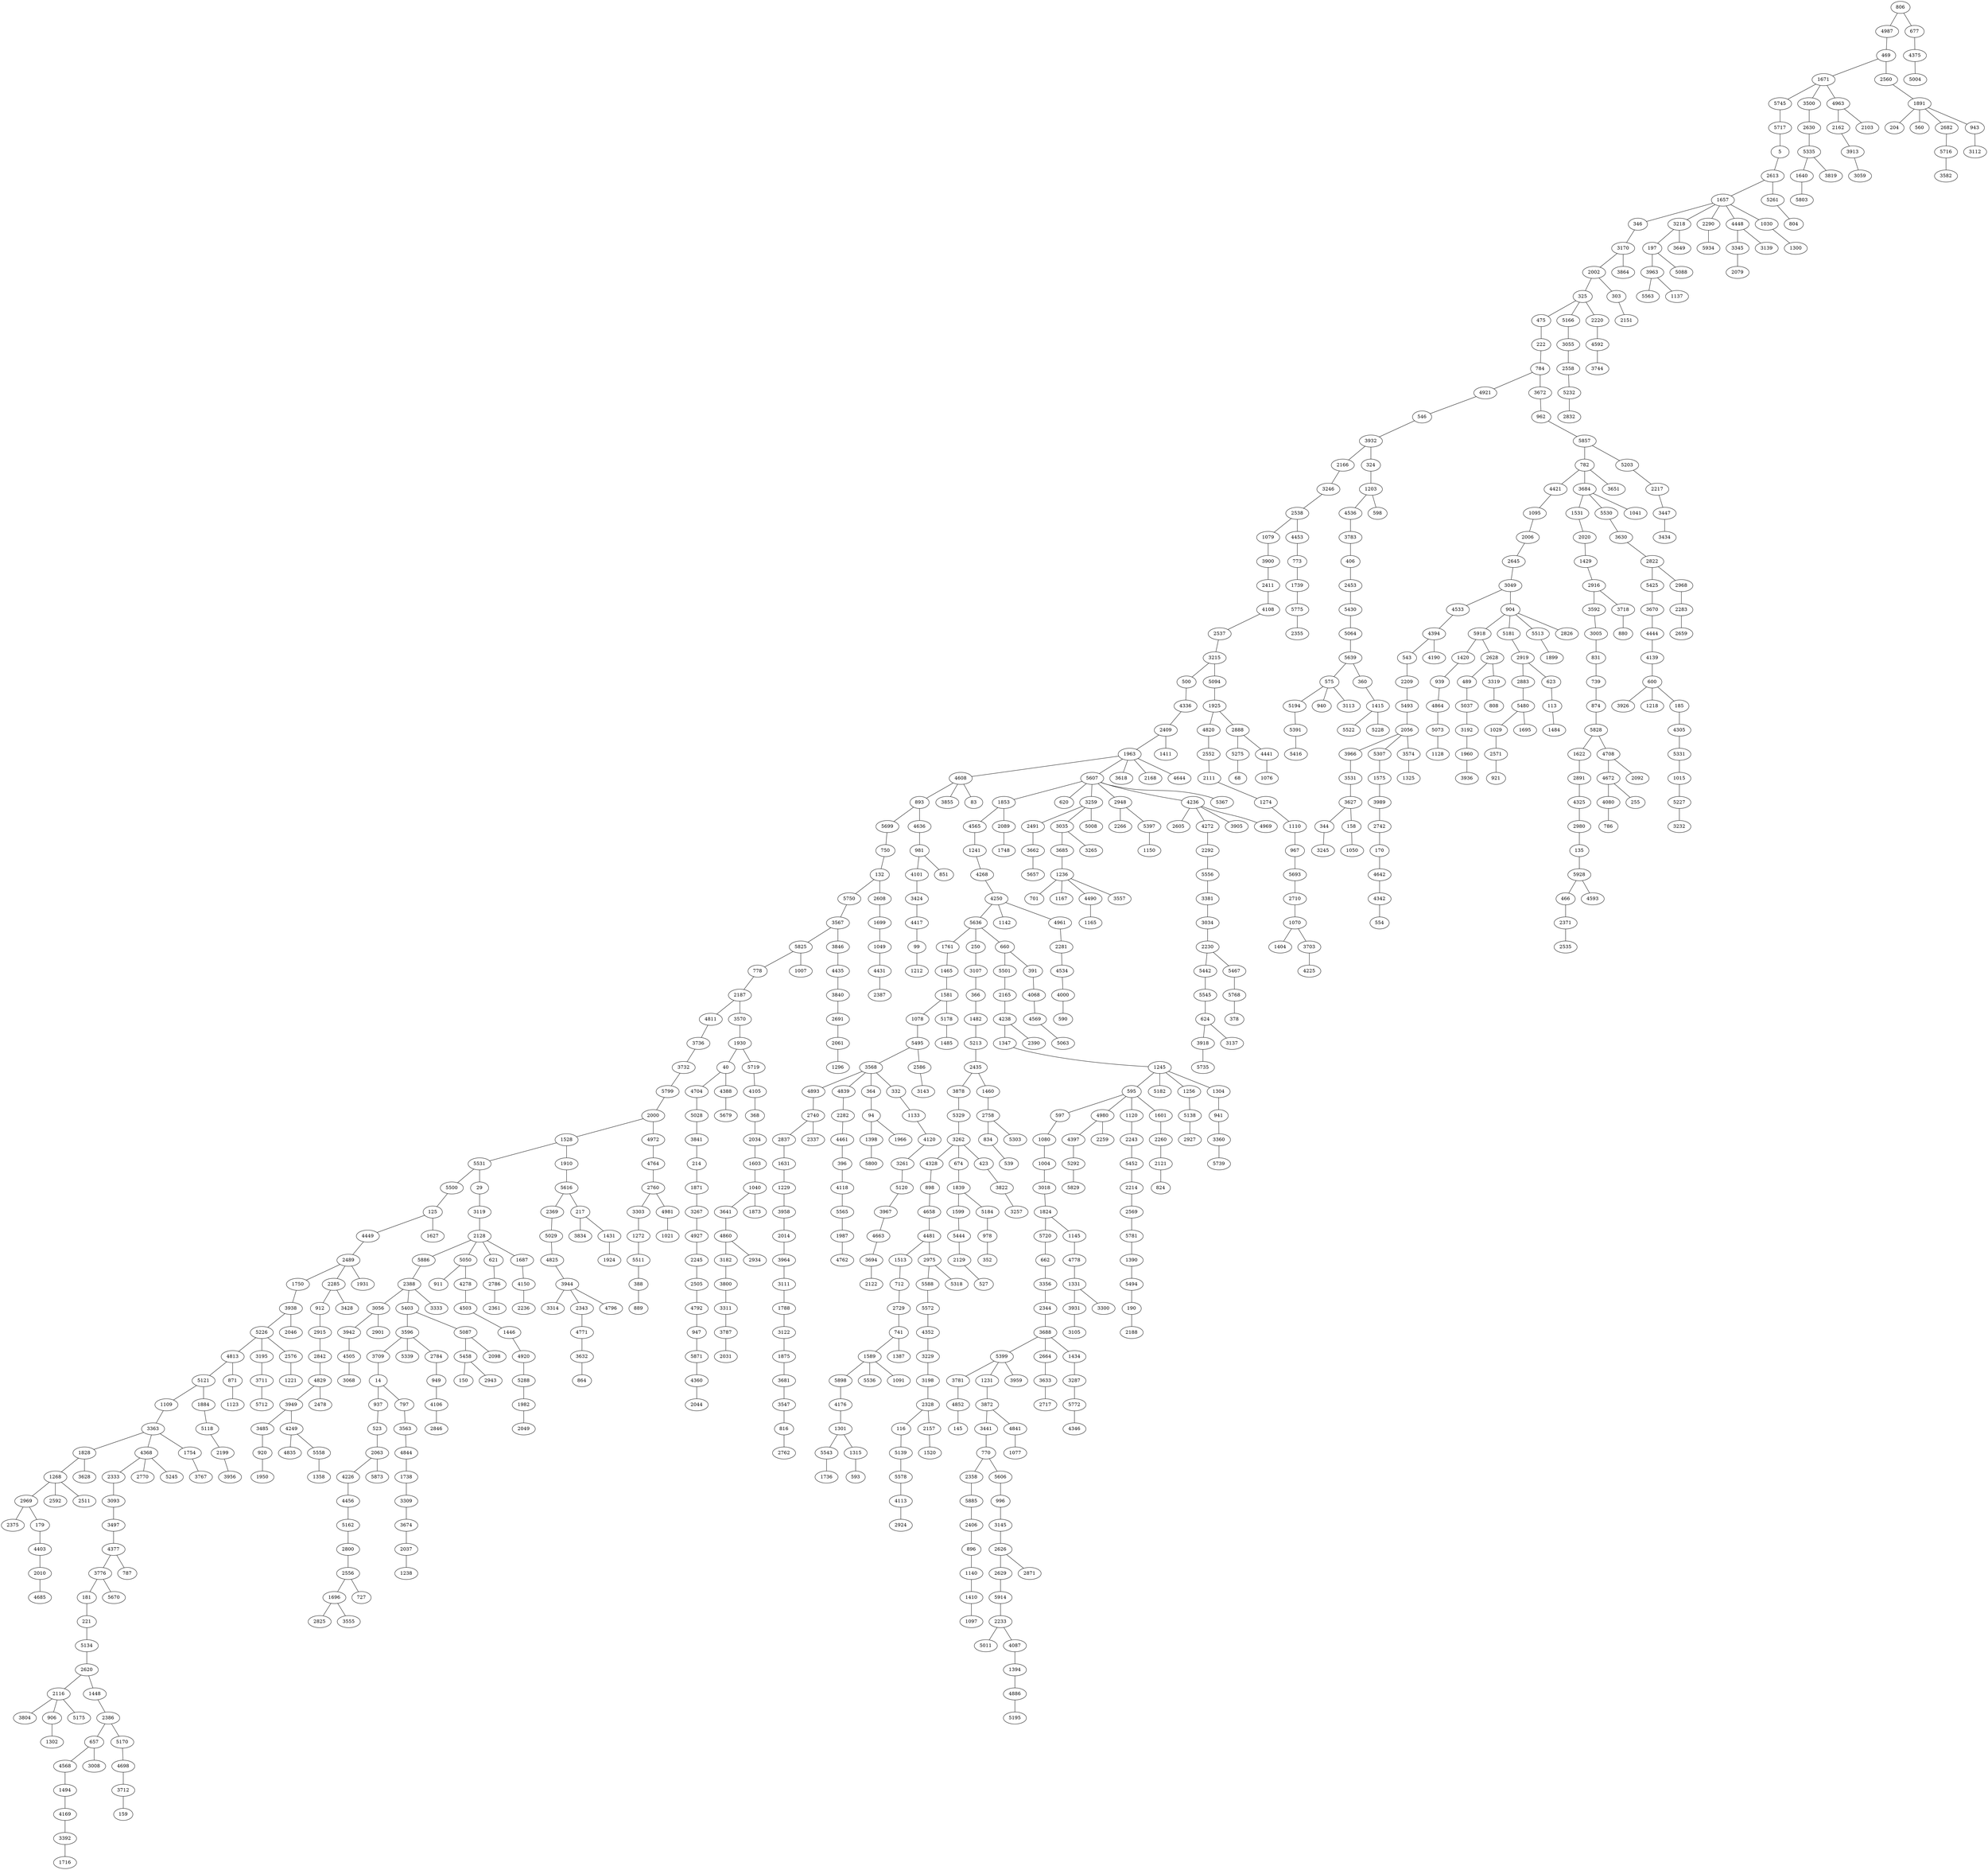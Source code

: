 strict graph "" {
	806 -- 4987;
	806 -- 677;
	4987 -- 469;
	469 -- 1671;
	469 -- 2560;
	1671 -- 5745;
	1671 -- 3500;
	1671 -- 4963;
	5745 -- 5717;
	5717 -- 5;
	5 -- 2613;
	2613 -- 1657;
	2613 -- 5261;
	1657 -- 346;
	1657 -- 3218;
	1657 -- 2290;
	1657 -- 4448;
	1657 -- 1030;
	346 -- 3170;
	3170 -- 2002;
	3170 -- 3864;
	2002 -- 325;
	2002 -- 303;
	325 -- 475;
	325 -- 5166;
	325 -- 2220;
	475 -- 222;
	222 -- 784;
	784 -- 4921;
	784 -- 3672;
	4921 -- 546;
	546 -- 3932;
	3932 -- 2166;
	3932 -- 324;
	2166 -- 3246;
	3246 -- 2538;
	2538 -- 1079;
	2538 -- 4453;
	1079 -- 3900;
	3900 -- 2411;
	2411 -- 4108;
	4108 -- 2537;
	2537 -- 3215;
	3215 -- 500;
	3215 -- 5094;
	500 -- 4336;
	4336 -- 2409;
	2409 -- 1963;
	2409 -- 1411;
	1963 -- 4608;
	1963 -- 5607;
	1963 -- 3618;
	1963 -- 2168;
	1963 -- 4644;
	4608 -- 893;
	4608 -- 3855;
	4608 -- 83;
	893 -- 5699;
	893 -- 4636;
	5699 -- 750;
	750 -- 132;
	132 -- 5750;
	132 -- 2608;
	5750 -- 3567;
	3567 -- 5825;
	3567 -- 3846;
	5825 -- 778;
	5825 -- 1007;
	778 -- 2187;
	2187 -- 4811;
	2187 -- 3570;
	4811 -- 3736;
	3736 -- 3732;
	3732 -- 5799;
	5799 -- 2000;
	2000 -- 1528;
	2000 -- 4972;
	1528 -- 5531;
	1528 -- 1910;
	5531 -- 5500;
	5531 -- 29;
	5500 -- 125;
	125 -- 4449;
	125 -- 1627;
	4449 -- 2489;
	2489 -- 1750;
	2489 -- 2285;
	2489 -- 1931;
	1750 -- 3938;
	3938 -- 5226;
	3938 -- 2046;
	5226 -- 4813;
	5226 -- 3195;
	5226 -- 2576;
	4813 -- 5121;
	4813 -- 871;
	5121 -- 1109;
	5121 -- 1884;
	1109 -- 3363;
	3363 -- 1828;
	3363 -- 4368;
	3363 -- 1754;
	1828 -- 1268;
	1828 -- 3628;
	1268 -- 2969;
	1268 -- 2592;
	1268 -- 2511;
	2969 -- 2375;
	2969 -- 179;
	5607 -- 1853;
	5607 -- 620;
	5607 -- 3259;
	5607 -- 2948;
	5607 -- 4236;
	5607 -- 5367;
	1853 -- 4565;
	1853 -- 2089;
	4565 -- 1241;
	1241 -- 4268;
	4268 -- 4250;
	4250 -- 5636;
	4250 -- 1142;
	4250 -- 4961;
	5636 -- 1761;
	5636 -- 250;
	5636 -- 660;
	1761 -- 1465;
	1465 -- 1581;
	1581 -- 1078;
	1581 -- 5178;
	1078 -- 5495;
	5495 -- 3568;
	5495 -- 2586;
	3568 -- 4893;
	3568 -- 4839;
	3568 -- 364;
	3568 -- 332;
	4893 -- 2740;
	2740 -- 2837;
	2740 -- 2337;
	3570 -- 1930;
	1930 -- 40;
	1930 -- 5719;
	40 -- 4704;
	40 -- 4388;
	4368 -- 2333;
	4368 -- 2770;
	4368 -- 5245;
	2333 -- 3093;
	250 -- 3107;
	3107 -- 366;
	660 -- 5501;
	660 -- 391;
	5501 -- 2165;
	2165 -- 4238;
	4238 -- 1347;
	4238 -- 2390;
	1347 -- 1245;
	1245 -- 595;
	1245 -- 5182;
	1245 -- 1256;
	1245 -- 1304;
	595 -- 597;
	595 -- 4980;
	595 -- 1120;
	595 -- 1601;
	597 -- 1080;
	1080 -- 1004;
	1004 -- 3018;
	3018 -- 1824;
	1824 -- 5720;
	1824 -- 1145;
	5720 -- 662;
	662 -- 3356;
	3356 -- 2344;
	2344 -- 3688;
	3688 -- 5399;
	3688 -- 2664;
	3688 -- 1434;
	5399 -- 3781;
	5399 -- 1231;
	5399 -- 3959;
	3781 -- 4852;
	4852 -- 145;
	3093 -- 3497;
	3497 -- 4377;
	5261 -- 804;
	366 -- 1482;
	1482 -- 5213;
	5213 -- 2435;
	2435 -- 3878;
	2435 -- 1460;
	3878 -- 5329;
	5329 -- 3262;
	3262 -- 4328;
	3262 -- 674;
	3262 -- 423;
	4328 -- 898;
	898 -- 4658;
	4658 -- 4481;
	4481 -- 1513;
	4481 -- 2975;
	1513 -- 712;
	712 -- 2729;
	2729 -- 741;
	741 -- 1589;
	741 -- 1387;
	1589 -- 5898;
	1589 -- 5536;
	1589 -- 1091;
	5898 -- 4176;
	4176 -- 1301;
	1301 -- 5543;
	1301 -- 1315;
	5543 -- 1736;
	29 -- 3119;
	3119 -- 2128;
	2128 -- 5886;
	2128 -- 5050;
	2128 -- 621;
	2128 -- 1687;
	5886 -- 2388;
	2388 -- 3056;
	2388 -- 5403;
	2388 -- 3333;
	3056 -- 3942;
	3056 -- 2901;
	3942 -- 4505;
	2664 -- 3633;
	3633 -- 2717;
	391 -- 4068;
	2975 -- 5588;
	2975 -- 5318;
	5588 -- 5572;
	324 -- 1203;
	1203 -- 4536;
	1203 -- 598;
	4536 -- 3783;
	3783 -- 406;
	406 -- 2453;
	2453 -- 5430;
	5430 -- 5064;
	5064 -- 5639;
	5639 -- 575;
	5639 -- 360;
	575 -- 5194;
	575 -- 940;
	575 -- 3113;
	5194 -- 5391;
	5391 -- 5416;
	3672 -- 962;
	962 -- 5857;
	5857 -- 782;
	5857 -- 5203;
	782 -- 4421;
	782 -- 3684;
	782 -- 3651;
	4421 -- 1095;
	1095 -- 2006;
	2006 -- 2645;
	2645 -- 3049;
	3049 -- 4533;
	3049 -- 904;
	4533 -- 4394;
	4394 -- 543;
	4394 -- 4190;
	543 -- 2209;
	2209 -- 5493;
	5493 -- 2056;
	2056 -- 3966;
	2056 -- 5307;
	2056 -- 3574;
	3966 -- 3531;
	3531 -- 3627;
	3627 -- 344;
	3627 -- 158;
	344 -- 3245;
	5572 -- 4352;
	4352 -- 3229;
	3229 -- 3198;
	3198 -- 2328;
	2328 -- 116;
	2328 -- 2157;
	116 -- 5139;
	5307 -- 1575;
	1575 -- 3989;
	3989 -- 2742;
	2742 -- 170;
	170 -- 4642;
	4642 -- 4342;
	4342 -- 554;
	1910 -- 5616;
	5616 -- 2369;
	5616 -- 217;
	2369 -- 5029;
	871 -- 1123;
	5403 -- 3596;
	5403 -- 5087;
	3596 -- 3709;
	3596 -- 5339;
	3596 -- 2784;
	3709 -- 14;
	14 -- 937;
	14 -- 797;
	937 -- 523;
	523 -- 2063;
	2063 -- 4226;
	2063 -- 5873;
	4226 -- 4456;
	4456 -- 5162;
	5162 -- 2800;
	2800 -- 2556;
	3259 -- 2491;
	3259 -- 3035;
	3259 -- 5008;
	2491 -- 3662;
	3662 -- 5657;
	2948 -- 2266;
	2948 -- 5397;
	3035 -- 3685;
	3035 -- 3265;
	5166 -- 3055;
	3055 -- 2558;
	2558 -- 5232;
	5232 -- 2832;
	5087 -- 5458;
	5087 -- 2098;
	5458 -- 150;
	5458 -- 2943;
	1231 -- 3872;
	3872 -- 3441;
	3872 -- 4841;
	3441 -- 770;
	770 -- 2358;
	770 -- 5606;
	2358 -- 5885;
	5885 -- 2406;
	2406 -- 896;
	3684 -- 1531;
	3684 -- 5530;
	3684 -- 1041;
	1531 -- 2020;
	2020 -- 1429;
	1429 -- 2916;
	2916 -- 3592;
	2916 -- 3718;
	3592 -- 3005;
	3005 -- 831;
	831 -- 739;
	739 -- 874;
	874 -- 5828;
	5828 -- 1622;
	5828 -- 4708;
	1622 -- 2891;
	2891 -- 4325;
	4325 -- 2980;
	2980 -- 135;
	135 -- 5928;
	5928 -- 466;
	5928 -- 4593;
	466 -- 2371;
	2371 -- 2535;
	674 -- 1839;
	1839 -- 1599;
	1839 -- 5184;
	1599 -- 5444;
	5444 -- 2129;
	4068 -- 4569;
	4841 -- 1077;
	5606 -- 996;
	996 -- 3145;
	3145 -- 2626;
	2626 -- 2629;
	2626 -- 2871;
	2629 -- 5914;
	5914 -- 2233;
	3218 -- 197;
	3218 -- 3649;
	197 -- 3963;
	197 -- 5088;
	904 -- 5918;
	904 -- 5181;
	904 -- 5513;
	904 -- 2826;
	5918 -- 1420;
	5918 -- 2628;
	4505 -- 3068;
	4839 -- 2282;
	2282 -- 4461;
	4461 -- 396;
	396 -- 4118;
	4118 -- 5565;
	5565 -- 1987;
	1987 -- 4762;
	5181 -- 2919;
	2919 -- 2883;
	2919 -- 623;
	2883 -- 5480;
	5480 -- 1029;
	5480 -- 1695;
	1029 -- 2571;
	2571 -- 921;
	5029 -- 4825;
	4825 -- 3944;
	3944 -- 3314;
	3944 -- 2343;
	3944 -- 4796;
	5397 -- 1150;
	1460 -- 2758;
	2758 -- 834;
	2758 -- 5303;
	834 -- 539;
	4453 -- 773;
	773 -- 1739;
	1739 -- 5775;
	5775 -- 2355;
	5094 -- 1925;
	1925 -- 4820;
	1925 -- 2888;
	4820 -- 2552;
	2552 -- 2111;
	2111 -- 1274;
	1274 -- 1110;
	1110 -- 967;
	967 -- 5693;
	5693 -- 2710;
	2710 -- 1070;
	1070 -- 1404;
	1070 -- 3703;
	896 -- 1140;
	1140 -- 1410;
	1410 -- 1097;
	360 -- 1415;
	1415 -- 5522;
	1415 -- 5228;
	1145 -- 4778;
	4778 -- 1331;
	1331 -- 3931;
	1331 -- 3300;
	3931 -- 3105;
	4236 -- 2605;
	4236 -- 4272;
	4236 -- 3905;
	4236 -- 4969;
	677 -- 4375;
	4375 -- 5004;
	2556 -- 1696;
	2556 -- 727;
	1696 -- 2825;
	1696 -- 3555;
	2285 -- 912;
	2285 -- 3428;
	912 -- 2915;
	2915 -- 2842;
	5530 -- 3630;
	3630 -- 2822;
	3500 -- 2630;
	2630 -- 5335;
	5335 -- 1640;
	5335 -- 3819;
	1640 -- 5803;
	4636 -- 981;
	981 -- 4101;
	981 -- 851;
	4101 -- 3424;
	3424 -- 4417;
	4417 -- 99;
	99 -- 1212;
	4980 -- 4397;
	4980 -- 2259;
	4397 -- 5292;
	5292 -- 5829;
	4377 -- 3776;
	4377 -- 787;
	3776 -- 181;
	3776 -- 5670;
	181 -- 221;
	221 -- 5134;
	5134 -- 2620;
	2620 -- 2116;
	2620 -- 1448;
	2116 -- 3804;
	2116 -- 906;
	2116 -- 5175;
	2129 -- 527;
	4569 -- 5063;
	1448 -- 2386;
	1884 -- 5118;
	5118 -- 2199;
	1434 -- 3287;
	3287 -- 5772;
	5772 -- 4346;
	1420 -- 939;
	939 -- 4864;
	4864 -- 5073;
	5073 -- 1128;
	2343 -- 4771;
	4771 -- 3632;
	3632 -- 864;
	5050 -- 911;
	5050 -- 4278;
	2290 -- 5934;
	2822 -- 5425;
	2822 -- 2968;
	5425 -- 3670;
	3670 -- 4444;
	4444 -- 4139;
	2560 -- 1891;
	3846 -- 4435;
	4435 -- 3840;
	3840 -- 2691;
	4448 -- 3345;
	4448 -- 3139;
	3345 -- 2079;
	1120 -- 2243;
	2243 -- 5452;
	5452 -- 2214;
	2214 -- 2569;
	2569 -- 5781;
	5781 -- 1390;
	5719 -- 4105;
	4105 -- 368;
	368 -- 2034;
	2034 -- 1603;
	1603 -- 1040;
	1040 -- 3641;
	1040 -- 1873;
	3641 -- 4860;
	4860 -- 3182;
	4860 -- 2934;
	3182 -- 3800;
	3800 -- 3311;
	3311 -- 3787;
	3787 -- 2031;
	1030 -- 1300;
	2089 -- 1748;
	2233 -- 5011;
	2233 -- 4087;
	621 -- 2786;
	2786 -- 2361;
	5139 -- 5578;
	5578 -- 4113;
	4113 -- 2924;
	5184 -- 978;
	978 -- 352;
	4708 -- 4672;
	4708 -- 2092;
	4672 -- 4080;
	4672 -- 255;
	4080 -- 786;
	2157 -- 1520;
	2968 -- 2283;
	2283 -- 2659;
	3685 -- 1236;
	1236 -- 701;
	1236 -- 1167;
	1236 -- 4490;
	1236 -- 3557;
	4272 -- 2292;
	2691 -- 2061;
	4972 -- 4764;
	4764 -- 2760;
	2760 -- 3303;
	2760 -- 4981;
	3303 -- 1272;
	1272 -- 5511;
	5511 -- 388;
	388 -- 889;
	179 -- 4403;
	4403 -- 2010;
	2010 -- 4685;
	3195 -- 3711;
	3711 -- 5712;
	4704 -- 5028;
	5028 -- 3841;
	3841 -- 214;
	214 -- 1871;
	1871 -- 3267;
	3267 -- 4927;
	4927 -- 2245;
	2245 -- 2505;
	2505 -- 4792;
	4792 -- 947;
	947 -- 5871;
	5871 -- 4360;
	4360 -- 2044;
	906 -- 1302;
	3963 -- 5563;
	3963 -- 1137;
	4139 -- 600;
	600 -- 3926;
	600 -- 1218;
	600 -- 185;
	423 -- 3822;
	3822 -- 3257;
	5513 -- 1899;
	303 -- 2151;
	2292 -- 5556;
	5556 -- 3381;
	3381 -- 3034;
	3034 -- 2230;
	2230 -- 5442;
	2230 -- 5467;
	5442 -- 5545;
	5545 -- 624;
	624 -- 3918;
	624 -- 3137;
	3918 -- 5735;
	2842 -- 4829;
	4829 -- 3949;
	4829 -- 2478;
	3949 -- 3485;
	3949 -- 4249;
	3485 -- 920;
	920 -- 1950;
	4963 -- 2162;
	4963 -- 2103;
	2162 -- 3913;
	3913 -- 3059;
	1891 -- 204;
	1891 -- 560;
	1891 -- 2682;
	1891 -- 943;
	4961 -- 2281;
	2281 -- 4534;
	4534 -- 4000;
	4000 -- 590;
	5203 -- 2217;
	364 -- 94;
	94 -- 1398;
	94 -- 1966;
	1398 -- 5800;
	217 -- 3834;
	217 -- 1431;
	2837 -- 1631;
	1631 -- 1229;
	1229 -- 3958;
	3958 -- 2014;
	2014 -- 3964;
	3964 -- 3111;
	3111 -- 1788;
	1788 -- 3122;
	3122 -- 1875;
	2386 -- 657;
	2386 -- 5170;
	657 -- 4568;
	657 -- 3008;
	1315 -- 593;
	623 -- 113;
	113 -- 1484;
	2576 -- 1221;
	2682 -- 5716;
	5716 -- 3582;
	2199 -- 3956;
	4249 -- 4835;
	4249 -- 5558;
	2628 -- 489;
	2628 -- 3319;
	489 -- 5037;
	5037 -- 3192;
	3192 -- 1960;
	1960 -- 3936;
	4388 -- 5679;
	2061 -- 1296;
	4087 -- 1394;
	1394 -- 4886;
	4886 -- 5195;
	2888 -- 5275;
	2888 -- 4441;
	5275 -- 68;
	1256 -- 5138;
	5138 -- 2927;
	1754 -- 3767;
	3574 -- 1325;
	5467 -- 5768;
	5768 -- 378;
	2217 -- 3447;
	3447 -- 3434;
	1390 -- 5494;
	5494 -- 190;
	190 -- 2188;
	1687 -- 4150;
	4150 -- 2236;
	5170 -- 4698;
	1431 -- 1924;
	1601 -- 2260;
	2260 -- 2121;
	2121 -- 824;
	158 -- 1050;
	5558 -- 1358;
	4441 -- 1076;
	2784 -- 949;
	949 -- 4106;
	4106 -- 2846;
	4698 -- 3712;
	3712 -- 159;
	943 -- 3112;
	4490 -- 1165;
	4981 -- 1021;
	4278 -- 4503;
	4503 -- 1446;
	1446 -- 4920;
	4920 -- 5288;
	5288 -- 1982;
	1982 -- 2049;
	3718 -- 880;
	5178 -- 1485;
	332 -- 1133;
	1133 -- 4120;
	4120 -- 3261;
	3261 -- 5120;
	5120 -- 3967;
	3967 -- 4663;
	4663 -- 3694;
	3694 -- 2122;
	2220 -- 4592;
	4592 -- 3744;
	185 -- 4305;
	4305 -- 5331;
	5331 -- 1015;
	1015 -- 5227;
	5227 -- 3232;
	4568 -- 1494;
	1494 -- 4169;
	4169 -- 3392;
	3392 -- 1716;
	1304 -- 941;
	941 -- 3360;
	3360 -- 5739;
	1875 -- 3681;
	3681 -- 3547;
	3547 -- 816;
	816 -- 2762;
	797 -- 3563;
	3563 -- 4844;
	4844 -- 1738;
	1738 -- 3309;
	3309 -- 3674;
	3674 -- 2037;
	2037 -- 1238;
	2586 -- 3143;
	3703 -- 4225;
	3319 -- 808;
	2608 -- 1699;
	1699 -- 1049;
	1049 -- 4431;
	4431 -- 2387;
}
